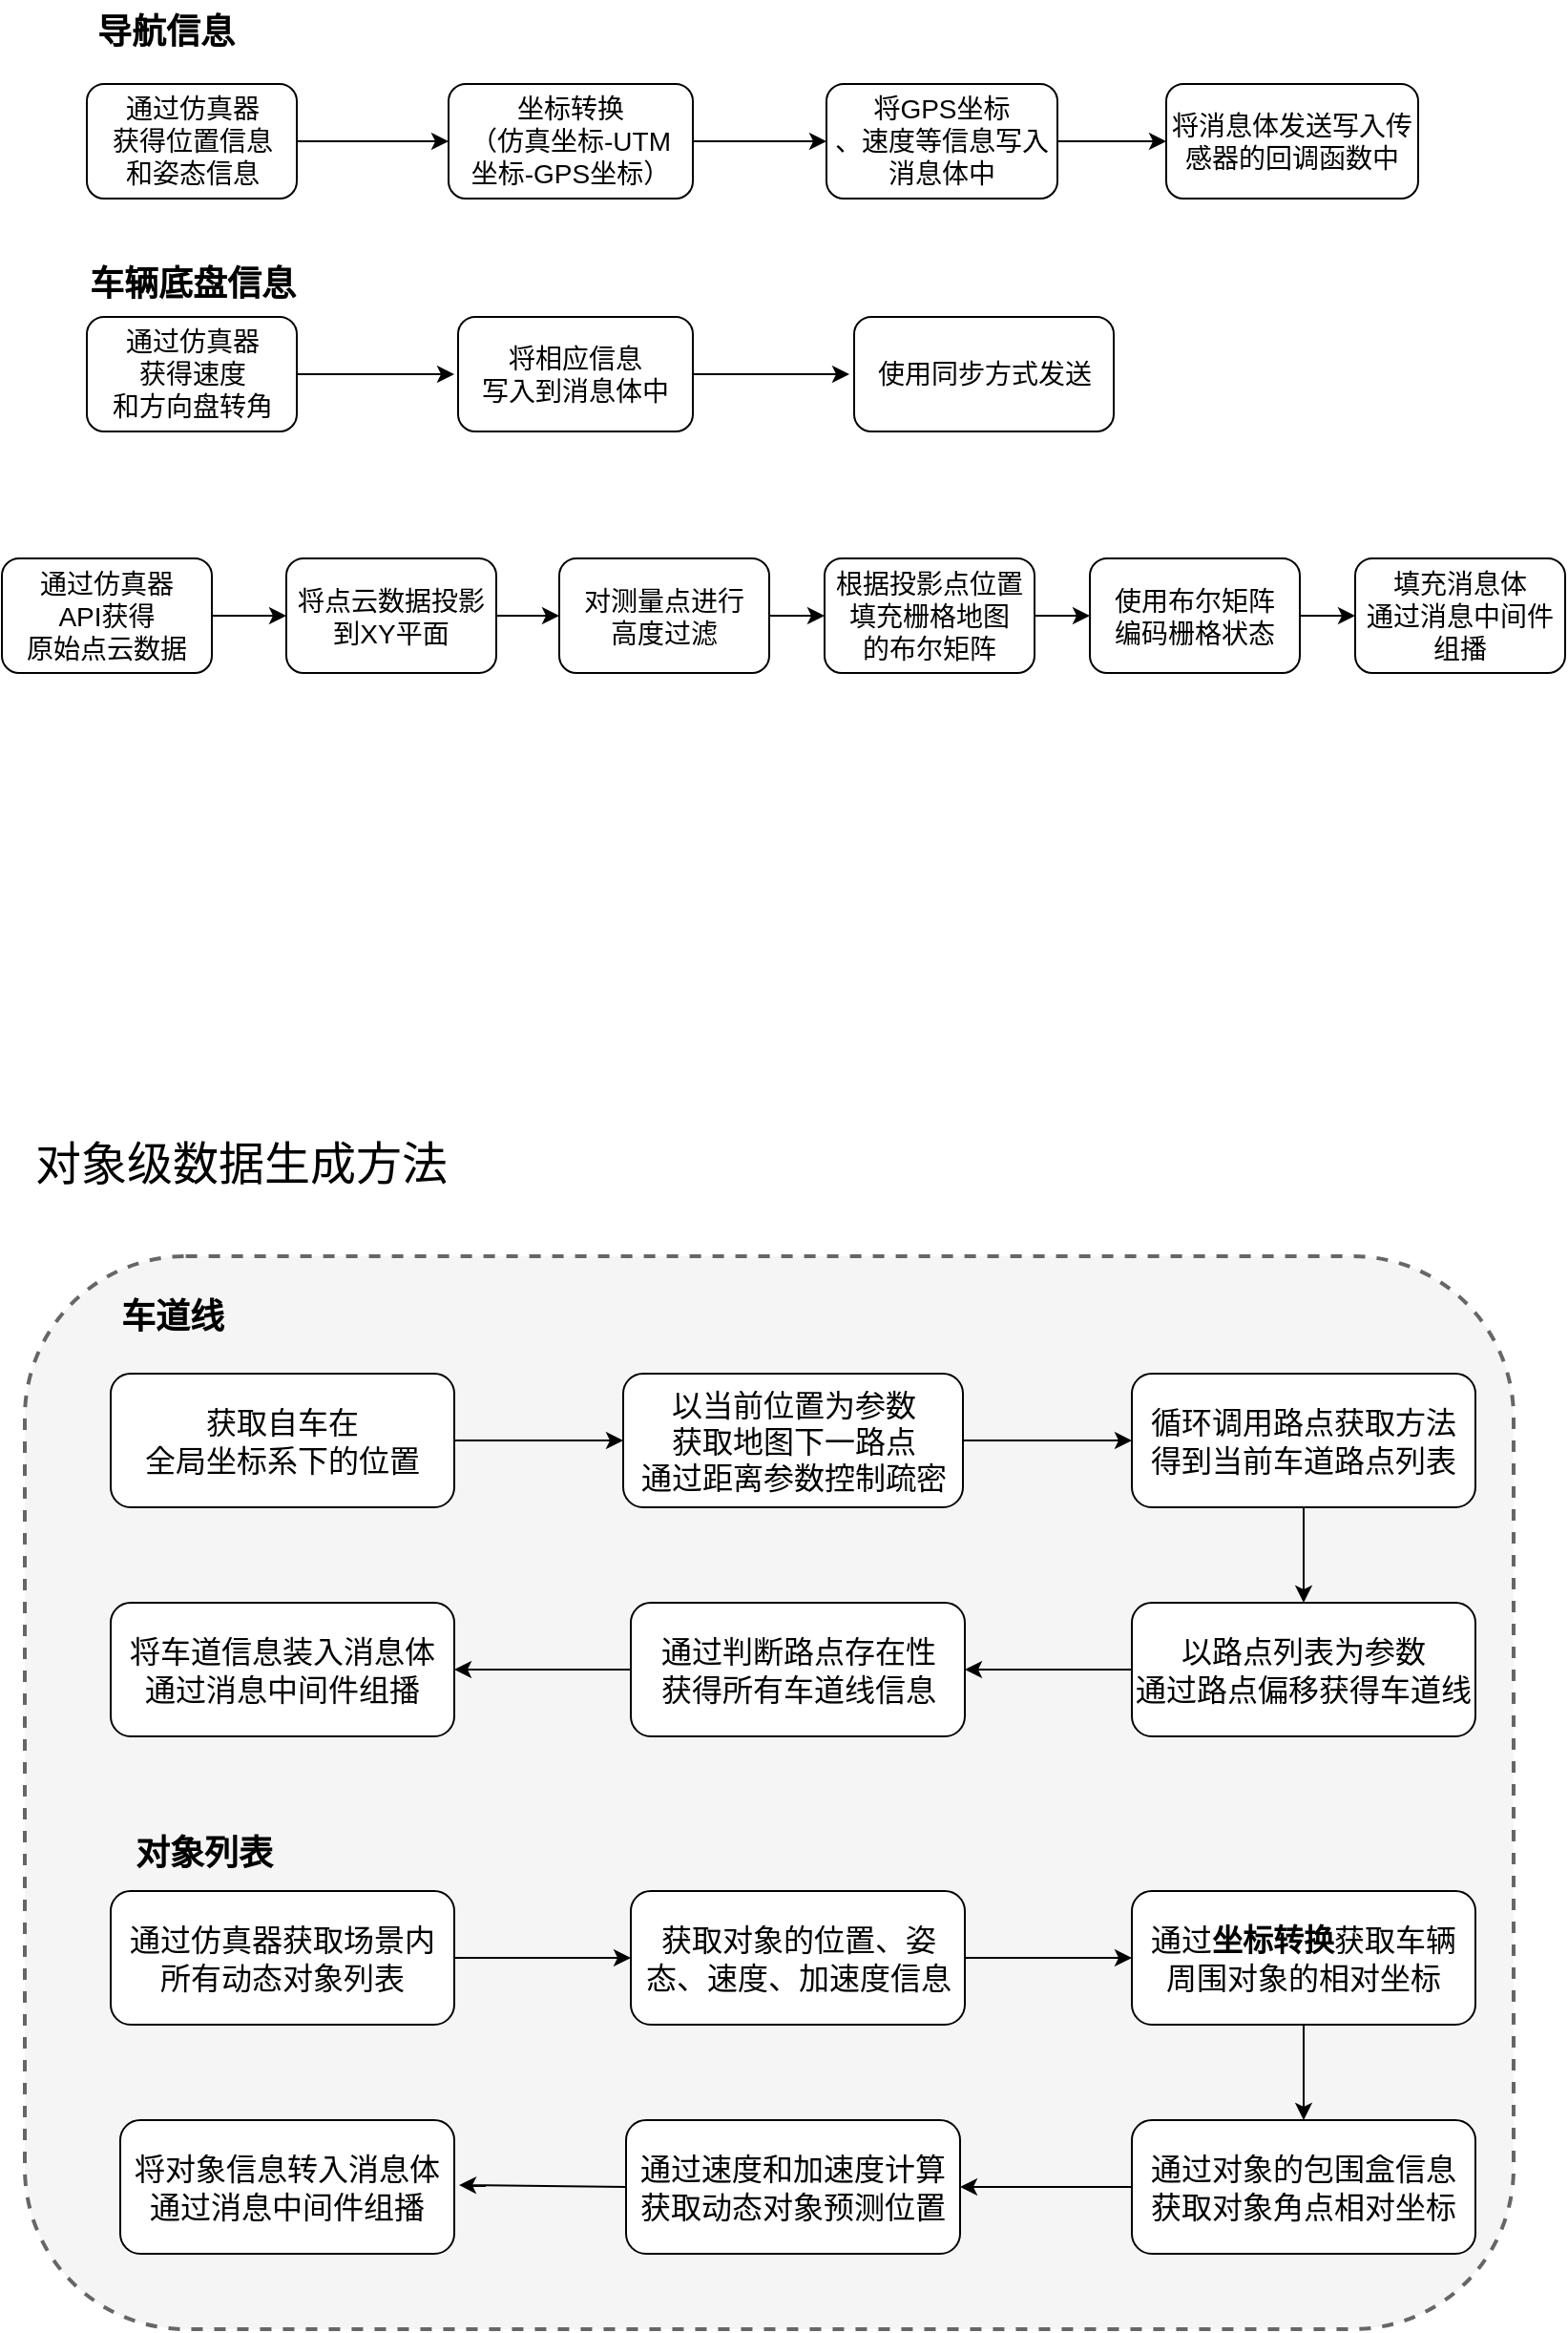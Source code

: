 <mxfile version="12.3.8" type="github" pages="1"><diagram id="TsGeJ5q2znxLjzcVtqjC" name="第 1 页"><mxGraphModel dx="1242" dy="467" grid="0" gridSize="10" guides="1" tooltips="1" connect="1" arrows="1" fold="1" page="1" pageScale="1" pageWidth="827" pageHeight="1169" math="0" shadow="0"><root><mxCell id="0"/><mxCell id="1" parent="0"/><mxCell id="qz3Tr46HuWAt-3MGGE12-145" value="" style="rounded=1;whiteSpace=wrap;html=1;shadow=0;strokeColor=#666666;fillColor=#f5f5f5;dashed=1;glass=0;comic=0;strokeWidth=2;fontColor=#333333;" vertex="1" parent="1"><mxGeometry x="16" y="709" width="780" height="562" as="geometry"/></mxCell><mxCell id="qz3Tr46HuWAt-3MGGE12-130" value="" style="edgeStyle=orthogonalEdgeStyle;rounded=0;orthogonalLoop=1;jettySize=auto;html=1;strokeColor=#000000;" edge="1" parent="1" source="qz3Tr46HuWAt-3MGGE12-128" target="qz3Tr46HuWAt-3MGGE12-129"><mxGeometry relative="1" as="geometry"/></mxCell><mxCell id="qz3Tr46HuWAt-3MGGE12-128" value="&lt;div&gt;&lt;font style=&quot;font-size: 14px&quot;&gt;通过仿真器&lt;/font&gt;&lt;/div&gt;&lt;div&gt;&lt;font style=&quot;font-size: 14px&quot;&gt;获得位置信息&lt;/font&gt;&lt;/div&gt;&lt;div&gt;&lt;font style=&quot;font-size: 14px&quot;&gt;和姿态信息&lt;br&gt;&lt;/font&gt;&lt;/div&gt;" style="rounded=1;whiteSpace=wrap;html=1;shadow=0;strokeColor=#000000;fillColor=#FFFFFF;" vertex="1" parent="1"><mxGeometry x="48.5" y="95" width="110" height="60" as="geometry"/></mxCell><mxCell id="qz3Tr46HuWAt-3MGGE12-132" value="" style="edgeStyle=orthogonalEdgeStyle;rounded=0;orthogonalLoop=1;jettySize=auto;html=1;strokeColor=#000000;" edge="1" parent="1" source="qz3Tr46HuWAt-3MGGE12-129" target="qz3Tr46HuWAt-3MGGE12-131"><mxGeometry relative="1" as="geometry"/></mxCell><mxCell id="qz3Tr46HuWAt-3MGGE12-129" value="&lt;div&gt;&lt;font style=&quot;font-size: 14px&quot;&gt;坐标转换&lt;/font&gt;&lt;/div&gt;&lt;div&gt;&lt;font style=&quot;font-size: 14px&quot;&gt;（仿真坐标-UTM&lt;/font&gt;&lt;/div&gt;&lt;div&gt;&lt;font style=&quot;font-size: 14px&quot;&gt;坐标-GPS坐标）&lt;br&gt;&lt;/font&gt;&lt;/div&gt;" style="rounded=1;whiteSpace=wrap;html=1;shadow=0;strokeColor=#000000;fillColor=#FFFFFF;" vertex="1" parent="1"><mxGeometry x="238" y="95" width="128" height="60" as="geometry"/></mxCell><mxCell id="qz3Tr46HuWAt-3MGGE12-134" value="" style="edgeStyle=orthogonalEdgeStyle;rounded=0;orthogonalLoop=1;jettySize=auto;html=1;strokeColor=#000000;" edge="1" parent="1" source="qz3Tr46HuWAt-3MGGE12-131" target="qz3Tr46HuWAt-3MGGE12-133"><mxGeometry relative="1" as="geometry"/></mxCell><mxCell id="qz3Tr46HuWAt-3MGGE12-131" value="&lt;font style=&quot;font-size: 14px&quot;&gt;将GPS坐标&lt;/font&gt;&lt;div&gt;&lt;font style=&quot;font-size: 14px&quot;&gt;、速度等信息写入消息体中&lt;br&gt;&lt;/font&gt;&lt;/div&gt;" style="rounded=1;whiteSpace=wrap;html=1;shadow=0;strokeColor=#000000;fillColor=#FFFFFF;" vertex="1" parent="1"><mxGeometry x="436" y="95" width="121" height="60" as="geometry"/></mxCell><mxCell id="qz3Tr46HuWAt-3MGGE12-133" value="&lt;font style=&quot;font-size: 14px&quot;&gt;将消息体发送写入传感器的回调函数中&lt;/font&gt;" style="rounded=1;whiteSpace=wrap;html=1;shadow=0;strokeColor=#000000;fillColor=#FFFFFF;" vertex="1" parent="1"><mxGeometry x="614" y="95" width="132" height="60" as="geometry"/></mxCell><mxCell id="qz3Tr46HuWAt-3MGGE12-138" value="&lt;div&gt;获取自车在&lt;/div&gt;&lt;div&gt;全局坐标系下的位置&lt;/div&gt;" style="rounded=1;whiteSpace=wrap;html=1;shadow=0;strokeColor=#000000;fillColor=#FFFFFF;fontSize=16;" vertex="1" parent="1"><mxGeometry x="61" y="770.5" width="180" height="70" as="geometry"/></mxCell><mxCell id="qz3Tr46HuWAt-3MGGE12-146" value="&lt;font style=&quot;font-size: 24px&quot;&gt;对象级数据生成方法&lt;/font&gt;" style="text;html=1;strokeColor=none;fillColor=none;align=center;verticalAlign=middle;whiteSpace=wrap;rounded=0;shadow=0;" vertex="1" parent="1"><mxGeometry x="18" y="650.5" width="223" height="20" as="geometry"/></mxCell><mxCell id="qz3Tr46HuWAt-3MGGE12-149" value="&lt;div&gt;以当前位置为参数&lt;/div&gt;&lt;div&gt;获取地图下一路点&lt;/div&gt;&lt;div&gt;通过距离参数控制疏密&lt;br&gt;&lt;/div&gt;" style="rounded=1;whiteSpace=wrap;html=1;shadow=0;strokeColor=#000000;fillColor=#FFFFFF;fontSize=16;" vertex="1" parent="1"><mxGeometry x="329.5" y="770.5" width="178" height="70" as="geometry"/></mxCell><mxCell id="qz3Tr46HuWAt-3MGGE12-150" value="&lt;div&gt;循环调用路点获取方法&lt;/div&gt;&lt;div&gt;得到当前车道路点列表&lt;br&gt;&lt;/div&gt;" style="rounded=1;whiteSpace=wrap;html=1;shadow=0;strokeColor=#000000;fillColor=#FFFFFF;fontSize=16;" vertex="1" parent="1"><mxGeometry x="596" y="770.5" width="180" height="70" as="geometry"/></mxCell><mxCell id="qz3Tr46HuWAt-3MGGE12-151" value="" style="endArrow=classic;html=1;strokeColor=#000000;exitX=1;exitY=0.5;exitDx=0;exitDy=0;entryX=0;entryY=0.5;entryDx=0;entryDy=0;" edge="1" parent="1" source="qz3Tr46HuWAt-3MGGE12-138" target="qz3Tr46HuWAt-3MGGE12-149"><mxGeometry width="50" height="50" relative="1" as="geometry"><mxPoint x="31" y="1100.5" as="sourcePoint"/><mxPoint x="81" y="1050.5" as="targetPoint"/></mxGeometry></mxCell><mxCell id="qz3Tr46HuWAt-3MGGE12-153" value="" style="endArrow=classic;html=1;strokeColor=#000000;exitX=1;exitY=0.5;exitDx=0;exitDy=0;entryX=0;entryY=0.5;entryDx=0;entryDy=0;" edge="1" parent="1" source="qz3Tr46HuWAt-3MGGE12-149" target="qz3Tr46HuWAt-3MGGE12-150"><mxGeometry width="50" height="50" relative="1" as="geometry"><mxPoint x="451" y="850.5" as="sourcePoint"/><mxPoint x="481" y="810.5" as="targetPoint"/></mxGeometry></mxCell><mxCell id="qz3Tr46HuWAt-3MGGE12-156" value="" style="edgeStyle=orthogonalEdgeStyle;rounded=0;orthogonalLoop=1;jettySize=auto;html=1;strokeColor=#000000;" edge="1" parent="1" source="qz3Tr46HuWAt-3MGGE12-154" target="qz3Tr46HuWAt-3MGGE12-155"><mxGeometry relative="1" as="geometry"/></mxCell><mxCell id="qz3Tr46HuWAt-3MGGE12-154" value="&lt;div&gt;以路点列表为参数&lt;/div&gt;&lt;div&gt;通过路点偏移获得车道线&lt;br&gt;&lt;/div&gt;" style="rounded=1;whiteSpace=wrap;html=1;shadow=0;strokeColor=#000000;fillColor=#FFFFFF;fontSize=16;" vertex="1" parent="1"><mxGeometry x="596" y="890.5" width="180" height="70" as="geometry"/></mxCell><mxCell id="qz3Tr46HuWAt-3MGGE12-155" value="&lt;div&gt;通过判断路点存在性&lt;/div&gt;&lt;div&gt;获得所有车道线信息&lt;/div&gt;" style="rounded=1;whiteSpace=wrap;html=1;shadow=0;strokeColor=#000000;fillColor=#FFFFFF;fontSize=16;" vertex="1" parent="1"><mxGeometry x="333.5" y="890.5" width="175" height="70" as="geometry"/></mxCell><mxCell id="qz3Tr46HuWAt-3MGGE12-158" value="&lt;div&gt;&lt;br&gt;&lt;/div&gt;&lt;div&gt;将车道信息装入消息体&lt;/div&gt;&lt;div&gt;通过消息中间件组播&lt;br&gt;&lt;/div&gt;&lt;div&gt;&lt;br&gt;&lt;/div&gt;" style="rounded=1;whiteSpace=wrap;html=1;shadow=0;strokeColor=#000000;fillColor=#FFFFFF;fontSize=16;" vertex="1" parent="1"><mxGeometry x="61" y="890.5" width="180" height="70" as="geometry"/></mxCell><mxCell id="qz3Tr46HuWAt-3MGGE12-160" value="" style="endArrow=classic;html=1;strokeColor=#000000;exitX=0;exitY=0.5;exitDx=0;exitDy=0;entryX=1;entryY=0.5;entryDx=0;entryDy=0;" edge="1" parent="1" source="qz3Tr46HuWAt-3MGGE12-155" target="qz3Tr46HuWAt-3MGGE12-158"><mxGeometry width="50" height="50" relative="1" as="geometry"><mxPoint x="31" y="1100.5" as="sourcePoint"/><mxPoint x="81" y="1050.5" as="targetPoint"/></mxGeometry></mxCell><mxCell id="qz3Tr46HuWAt-3MGGE12-161" value="" style="endArrow=classic;html=1;strokeColor=#000000;exitX=0.5;exitY=1;exitDx=0;exitDy=0;" edge="1" parent="1" source="qz3Tr46HuWAt-3MGGE12-150" target="qz3Tr46HuWAt-3MGGE12-154"><mxGeometry width="50" height="50" relative="1" as="geometry"><mxPoint x="18.5" y="1075.5" as="sourcePoint"/><mxPoint x="68.5" y="1025.5" as="targetPoint"/></mxGeometry></mxCell><mxCell id="qz3Tr46HuWAt-3MGGE12-163" value="&lt;font style=&quot;font-size: 18px&quot;&gt;&lt;b&gt;车道线&lt;/b&gt;&lt;/font&gt;" style="text;html=1;strokeColor=none;fillColor=none;align=center;verticalAlign=middle;whiteSpace=wrap;rounded=0;shadow=0;" vertex="1" parent="1"><mxGeometry x="61" y="730.5" width="65" height="20" as="geometry"/></mxCell><mxCell id="qz3Tr46HuWAt-3MGGE12-167" value="&lt;b&gt;&lt;font style=&quot;font-size: 18px&quot;&gt;对象列表&lt;br&gt;&lt;/font&gt;&lt;/b&gt;" style="text;html=1;strokeColor=none;fillColor=none;align=center;verticalAlign=middle;whiteSpace=wrap;rounded=0;shadow=0;" vertex="1" parent="1"><mxGeometry x="61" y="1011.5" width="98" height="20" as="geometry"/></mxCell><mxCell id="qz3Tr46HuWAt-3MGGE12-170" value="&lt;div&gt;通过仿真器获取场景内&lt;/div&gt;&lt;div&gt;所有动态对象列表&lt;br&gt;&lt;/div&gt;" style="rounded=1;whiteSpace=wrap;html=1;shadow=0;strokeColor=#000000;fillColor=#FFFFFF;fontSize=16;" vertex="1" parent="1"><mxGeometry x="61" y="1041.5" width="180" height="70" as="geometry"/></mxCell><mxCell id="qz3Tr46HuWAt-3MGGE12-172" value="获取对象的位置、姿态、速度、加速度信息" style="rounded=1;whiteSpace=wrap;html=1;shadow=0;strokeColor=#000000;fillColor=#FFFFFF;fontSize=16;" vertex="1" parent="1"><mxGeometry x="333.5" y="1041.5" width="175" height="70" as="geometry"/></mxCell><mxCell id="qz3Tr46HuWAt-3MGGE12-174" value="&lt;div&gt;通过&lt;b&gt;坐标转换&lt;/b&gt;获取车辆&lt;/div&gt;&lt;div&gt;周围对象的相对坐标&lt;/div&gt;" style="rounded=1;whiteSpace=wrap;html=1;shadow=0;strokeColor=#000000;fillColor=#FFFFFF;fontSize=16;" vertex="1" parent="1"><mxGeometry x="596" y="1041.5" width="180" height="70" as="geometry"/></mxCell><mxCell id="qz3Tr46HuWAt-3MGGE12-175" value="&lt;div&gt;通过对象的包围盒信息&lt;/div&gt;&lt;div&gt;获取对象角点相对坐标&lt;/div&gt;" style="rounded=1;whiteSpace=wrap;html=1;shadow=0;strokeColor=#000000;fillColor=#FFFFFF;fontSize=16;" vertex="1" parent="1"><mxGeometry x="596" y="1161.5" width="180" height="70" as="geometry"/></mxCell><mxCell id="qz3Tr46HuWAt-3MGGE12-177" value="&lt;div&gt;通过速度和加速度计算&lt;/div&gt;&lt;div&gt;获取动态对象预测位置&lt;br&gt;&lt;/div&gt;" style="rounded=1;whiteSpace=wrap;html=1;shadow=0;strokeColor=#000000;fillColor=#FFFFFF;fontSize=16;" vertex="1" parent="1"><mxGeometry x="331" y="1161.5" width="175" height="70" as="geometry"/></mxCell><mxCell id="qz3Tr46HuWAt-3MGGE12-178" value="&lt;div&gt;&lt;br&gt;&lt;/div&gt;&lt;div&gt;将对象信息转入消息体&lt;/div&gt;&lt;div&gt;通过消息中间件组播&lt;br&gt;&lt;/div&gt;&lt;div&gt;&lt;br&gt;&lt;/div&gt;" style="rounded=1;whiteSpace=wrap;html=1;shadow=0;strokeColor=#000000;fillColor=#FFFFFF;fontSize=16;" vertex="1" parent="1"><mxGeometry x="66" y="1161.5" width="175" height="70" as="geometry"/></mxCell><mxCell id="qz3Tr46HuWAt-3MGGE12-196" value="" style="endArrow=classic;html=1;strokeColor=#000000;exitX=1;exitY=0.5;exitDx=0;exitDy=0;entryX=0;entryY=0.5;entryDx=0;entryDy=0;" edge="1" parent="1" source="qz3Tr46HuWAt-3MGGE12-170" target="qz3Tr46HuWAt-3MGGE12-172"><mxGeometry width="50" height="50" relative="1" as="geometry"><mxPoint x="16" y="1351.5" as="sourcePoint"/><mxPoint x="66" y="1301.5" as="targetPoint"/></mxGeometry></mxCell><mxCell id="qz3Tr46HuWAt-3MGGE12-198" value="" style="endArrow=classic;html=1;strokeColor=#000000;exitX=1;exitY=0.5;exitDx=0;exitDy=0;entryX=0;entryY=0.5;entryDx=0;entryDy=0;" edge="1" parent="1" source="qz3Tr46HuWAt-3MGGE12-172" target="qz3Tr46HuWAt-3MGGE12-174"><mxGeometry width="50" height="50" relative="1" as="geometry"><mxPoint x="516" y="1121.5" as="sourcePoint"/><mxPoint x="566" y="1071.5" as="targetPoint"/><Array as="points"/></mxGeometry></mxCell><mxCell id="qz3Tr46HuWAt-3MGGE12-199" value="" style="endArrow=classic;html=1;strokeColor=#000000;exitX=0.5;exitY=1;exitDx=0;exitDy=0;entryX=0.5;entryY=0;entryDx=0;entryDy=0;" edge="1" parent="1" source="qz3Tr46HuWAt-3MGGE12-174" target="qz3Tr46HuWAt-3MGGE12-175"><mxGeometry width="50" height="50" relative="1" as="geometry"><mxPoint x="16" y="1351.5" as="sourcePoint"/><mxPoint x="66" y="1301.5" as="targetPoint"/></mxGeometry></mxCell><mxCell id="qz3Tr46HuWAt-3MGGE12-200" value="" style="endArrow=classic;html=1;strokeColor=#000000;exitX=0;exitY=0.5;exitDx=0;exitDy=0;entryX=1;entryY=0.5;entryDx=0;entryDy=0;" edge="1" parent="1" source="qz3Tr46HuWAt-3MGGE12-175" target="qz3Tr46HuWAt-3MGGE12-177"><mxGeometry width="50" height="50" relative="1" as="geometry"><mxPoint x="16" y="1351.5" as="sourcePoint"/><mxPoint x="66" y="1301.5" as="targetPoint"/></mxGeometry></mxCell><mxCell id="qz3Tr46HuWAt-3MGGE12-201" value="" style="endArrow=classic;html=1;strokeColor=#000000;entryX=1;entryY=0.5;entryDx=0;entryDy=0;exitX=0;exitY=0.5;exitDx=0;exitDy=0;" edge="1" parent="1" source="qz3Tr46HuWAt-3MGGE12-177"><mxGeometry width="50" height="50" relative="1" as="geometry"><mxPoint x="306" y="1195.5" as="sourcePoint"/><mxPoint x="243.5" y="1195.5" as="targetPoint"/></mxGeometry></mxCell><mxCell id="qz3Tr46HuWAt-3MGGE12-203" value="&lt;font style=&quot;font-size: 18px&quot;&gt;&lt;b&gt;导航信息&lt;br&gt;&lt;/b&gt;&lt;/font&gt;" style="text;html=1;" vertex="1" parent="1"><mxGeometry x="51.5" y="51" width="56" height="28" as="geometry"/></mxCell><mxCell id="qz3Tr46HuWAt-3MGGE12-205" value="&lt;div&gt;&lt;font style=&quot;font-size: 14px&quot;&gt;通过仿真器&lt;/font&gt;&lt;/div&gt;&lt;div&gt;&lt;font style=&quot;font-size: 14px&quot;&gt;获得速度&lt;/font&gt;&lt;/div&gt;&lt;div&gt;&lt;font style=&quot;font-size: 14px&quot;&gt;和方向盘转角&lt;br&gt;&lt;/font&gt;&lt;/div&gt;" style="rounded=1;whiteSpace=wrap;html=1;shadow=0;strokeColor=#000000;fillColor=#FFFFFF;" vertex="1" parent="1"><mxGeometry x="48.5" y="217" width="110" height="60" as="geometry"/></mxCell><mxCell id="qz3Tr46HuWAt-3MGGE12-207" value="&lt;div&gt;&lt;font style=&quot;font-size: 14px&quot;&gt;将相应信息&lt;/font&gt;&lt;/div&gt;&lt;div&gt;&lt;font style=&quot;font-size: 14px&quot;&gt;写入到消息体中&lt;/font&gt;&lt;/div&gt;" style="rounded=1;whiteSpace=wrap;html=1;shadow=0;strokeColor=#000000;fillColor=#FFFFFF;" vertex="1" parent="1"><mxGeometry x="243" y="217" width="123" height="60" as="geometry"/></mxCell><mxCell id="qz3Tr46HuWAt-3MGGE12-208" value="&lt;div&gt;&lt;font style=&quot;font-size: 14px&quot;&gt;使用同步方式&lt;/font&gt;&lt;font style=&quot;font-size: 14px&quot;&gt;发送&lt;/font&gt;&lt;/div&gt;" style="rounded=1;whiteSpace=wrap;html=1;shadow=0;strokeColor=#000000;fillColor=#FFFFFF;" vertex="1" parent="1"><mxGeometry x="450.5" y="217" width="136" height="60" as="geometry"/></mxCell><mxCell id="qz3Tr46HuWAt-3MGGE12-209" value="" style="edgeStyle=orthogonalEdgeStyle;rounded=0;orthogonalLoop=1;jettySize=auto;html=1;strokeColor=#000000;exitX=1;exitY=0.5;exitDx=0;exitDy=0;" edge="1" parent="1" source="qz3Tr46HuWAt-3MGGE12-205"><mxGeometry relative="1" as="geometry"><mxPoint x="168.5" y="135" as="sourcePoint"/><mxPoint x="241" y="247" as="targetPoint"/></mxGeometry></mxCell><mxCell id="qz3Tr46HuWAt-3MGGE12-210" value="" style="edgeStyle=orthogonalEdgeStyle;rounded=0;orthogonalLoop=1;jettySize=auto;html=1;strokeColor=#000000;exitX=1;exitY=0.5;exitDx=0;exitDy=0;" edge="1" parent="1"><mxGeometry relative="1" as="geometry"><mxPoint x="366" y="247" as="sourcePoint"/><mxPoint x="448" y="247" as="targetPoint"/></mxGeometry></mxCell><mxCell id="qz3Tr46HuWAt-3MGGE12-213" value="&lt;font style=&quot;font-size: 18px&quot;&gt;&lt;b&gt;车辆底盘信息&lt;br&gt;&lt;/b&gt;&lt;/font&gt;" style="text;html=1;" vertex="1" parent="1"><mxGeometry x="47.5" y="183" width="56" height="28" as="geometry"/></mxCell><mxCell id="qz3Tr46HuWAt-3MGGE12-217" value="" style="edgeStyle=orthogonalEdgeStyle;rounded=0;orthogonalLoop=1;jettySize=auto;html=1;strokeColor=#000000;" edge="1" parent="1" source="qz3Tr46HuWAt-3MGGE12-215" target="qz3Tr46HuWAt-3MGGE12-216"><mxGeometry relative="1" as="geometry"/></mxCell><mxCell id="qz3Tr46HuWAt-3MGGE12-215" value="&lt;div&gt;&lt;font style=&quot;font-size: 14px&quot;&gt;通过仿真器&lt;/font&gt;&lt;/div&gt;&lt;div&gt;&lt;font style=&quot;font-size: 14px&quot;&gt;API获得&lt;/font&gt;&lt;/div&gt;&lt;div&gt;&lt;font style=&quot;font-size: 14px&quot;&gt;原始点云数据&lt;/font&gt;&lt;/div&gt;" style="rounded=1;whiteSpace=wrap;html=1;shadow=0;strokeColor=#000000;fillColor=#FFFFFF;" vertex="1" parent="1"><mxGeometry x="4" y="343.5" width="110" height="60" as="geometry"/></mxCell><mxCell id="qz3Tr46HuWAt-3MGGE12-219" value="" style="edgeStyle=orthogonalEdgeStyle;rounded=0;orthogonalLoop=1;jettySize=auto;html=1;strokeColor=#000000;" edge="1" parent="1" source="qz3Tr46HuWAt-3MGGE12-216" target="qz3Tr46HuWAt-3MGGE12-218"><mxGeometry relative="1" as="geometry"/></mxCell><mxCell id="qz3Tr46HuWAt-3MGGE12-216" value="&lt;div&gt;&lt;font style=&quot;font-size: 14px&quot;&gt;将点云数据投影到&lt;/font&gt;&lt;font style=&quot;font-size: 14px&quot;&gt;XY平面&lt;br&gt;&lt;/font&gt;&lt;/div&gt;" style="rounded=1;whiteSpace=wrap;html=1;shadow=0;strokeColor=#000000;fillColor=#FFFFFF;" vertex="1" parent="1"><mxGeometry x="153" y="343.5" width="110" height="60" as="geometry"/></mxCell><mxCell id="qz3Tr46HuWAt-3MGGE12-221" value="" style="edgeStyle=orthogonalEdgeStyle;rounded=0;orthogonalLoop=1;jettySize=auto;html=1;strokeColor=#000000;" edge="1" parent="1" source="qz3Tr46HuWAt-3MGGE12-218" target="qz3Tr46HuWAt-3MGGE12-220"><mxGeometry relative="1" as="geometry"/></mxCell><mxCell id="qz3Tr46HuWAt-3MGGE12-218" value="&lt;div&gt;&lt;font style=&quot;font-size: 14px&quot;&gt;对测量点进行&lt;/font&gt;&lt;/div&gt;&lt;div&gt;&lt;font style=&quot;font-size: 14px&quot;&gt;高度过滤&lt;br&gt;&lt;/font&gt;&lt;/div&gt;" style="rounded=1;whiteSpace=wrap;html=1;shadow=0;strokeColor=#000000;fillColor=#FFFFFF;" vertex="1" parent="1"><mxGeometry x="296" y="343.5" width="110" height="60" as="geometry"/></mxCell><mxCell id="qz3Tr46HuWAt-3MGGE12-223" value="" style="edgeStyle=orthogonalEdgeStyle;rounded=0;orthogonalLoop=1;jettySize=auto;html=1;strokeColor=#000000;" edge="1" parent="1" source="qz3Tr46HuWAt-3MGGE12-220" target="qz3Tr46HuWAt-3MGGE12-222"><mxGeometry relative="1" as="geometry"/></mxCell><mxCell id="qz3Tr46HuWAt-3MGGE12-220" value="&lt;div&gt;&lt;font style=&quot;font-size: 14px&quot;&gt;根据投影点位置填充栅格地图&lt;/font&gt;&lt;/div&gt;&lt;div&gt;&lt;font style=&quot;font-size: 14px&quot;&gt;的布尔矩阵&lt;/font&gt;&lt;/div&gt;" style="rounded=1;whiteSpace=wrap;html=1;shadow=0;strokeColor=#000000;fillColor=#FFFFFF;" vertex="1" parent="1"><mxGeometry x="435" y="343.5" width="110" height="60" as="geometry"/></mxCell><mxCell id="qz3Tr46HuWAt-3MGGE12-225" value="" style="edgeStyle=orthogonalEdgeStyle;rounded=0;orthogonalLoop=1;jettySize=auto;html=1;strokeColor=#000000;" edge="1" parent="1" source="qz3Tr46HuWAt-3MGGE12-222" target="qz3Tr46HuWAt-3MGGE12-224"><mxGeometry relative="1" as="geometry"/></mxCell><mxCell id="qz3Tr46HuWAt-3MGGE12-222" value="&lt;div&gt;&lt;font style=&quot;font-size: 14px&quot;&gt;使用布尔矩阵&lt;/font&gt;&lt;/div&gt;&lt;div&gt;&lt;font style=&quot;font-size: 14px&quot;&gt;编码栅格状态&lt;/font&gt;&lt;/div&gt;" style="rounded=1;whiteSpace=wrap;html=1;shadow=0;strokeColor=#000000;fillColor=#FFFFFF;" vertex="1" parent="1"><mxGeometry x="574" y="343.5" width="110" height="60" as="geometry"/></mxCell><mxCell id="qz3Tr46HuWAt-3MGGE12-224" value="&lt;div&gt;&lt;font style=&quot;font-size: 14px&quot;&gt;填充消息体&lt;/font&gt;&lt;/div&gt;&lt;div&gt;&lt;font style=&quot;font-size: 14px&quot;&gt;通过消息中间件&lt;/font&gt;&lt;/div&gt;&lt;div&gt;&lt;font style=&quot;font-size: 14px&quot;&gt;组播&lt;br&gt;&lt;/font&gt;&lt;/div&gt;" style="rounded=1;whiteSpace=wrap;html=1;shadow=0;strokeColor=#000000;fillColor=#FFFFFF;" vertex="1" parent="1"><mxGeometry x="713" y="343.5" width="110" height="60" as="geometry"/></mxCell></root></mxGraphModel></diagram></mxfile>
